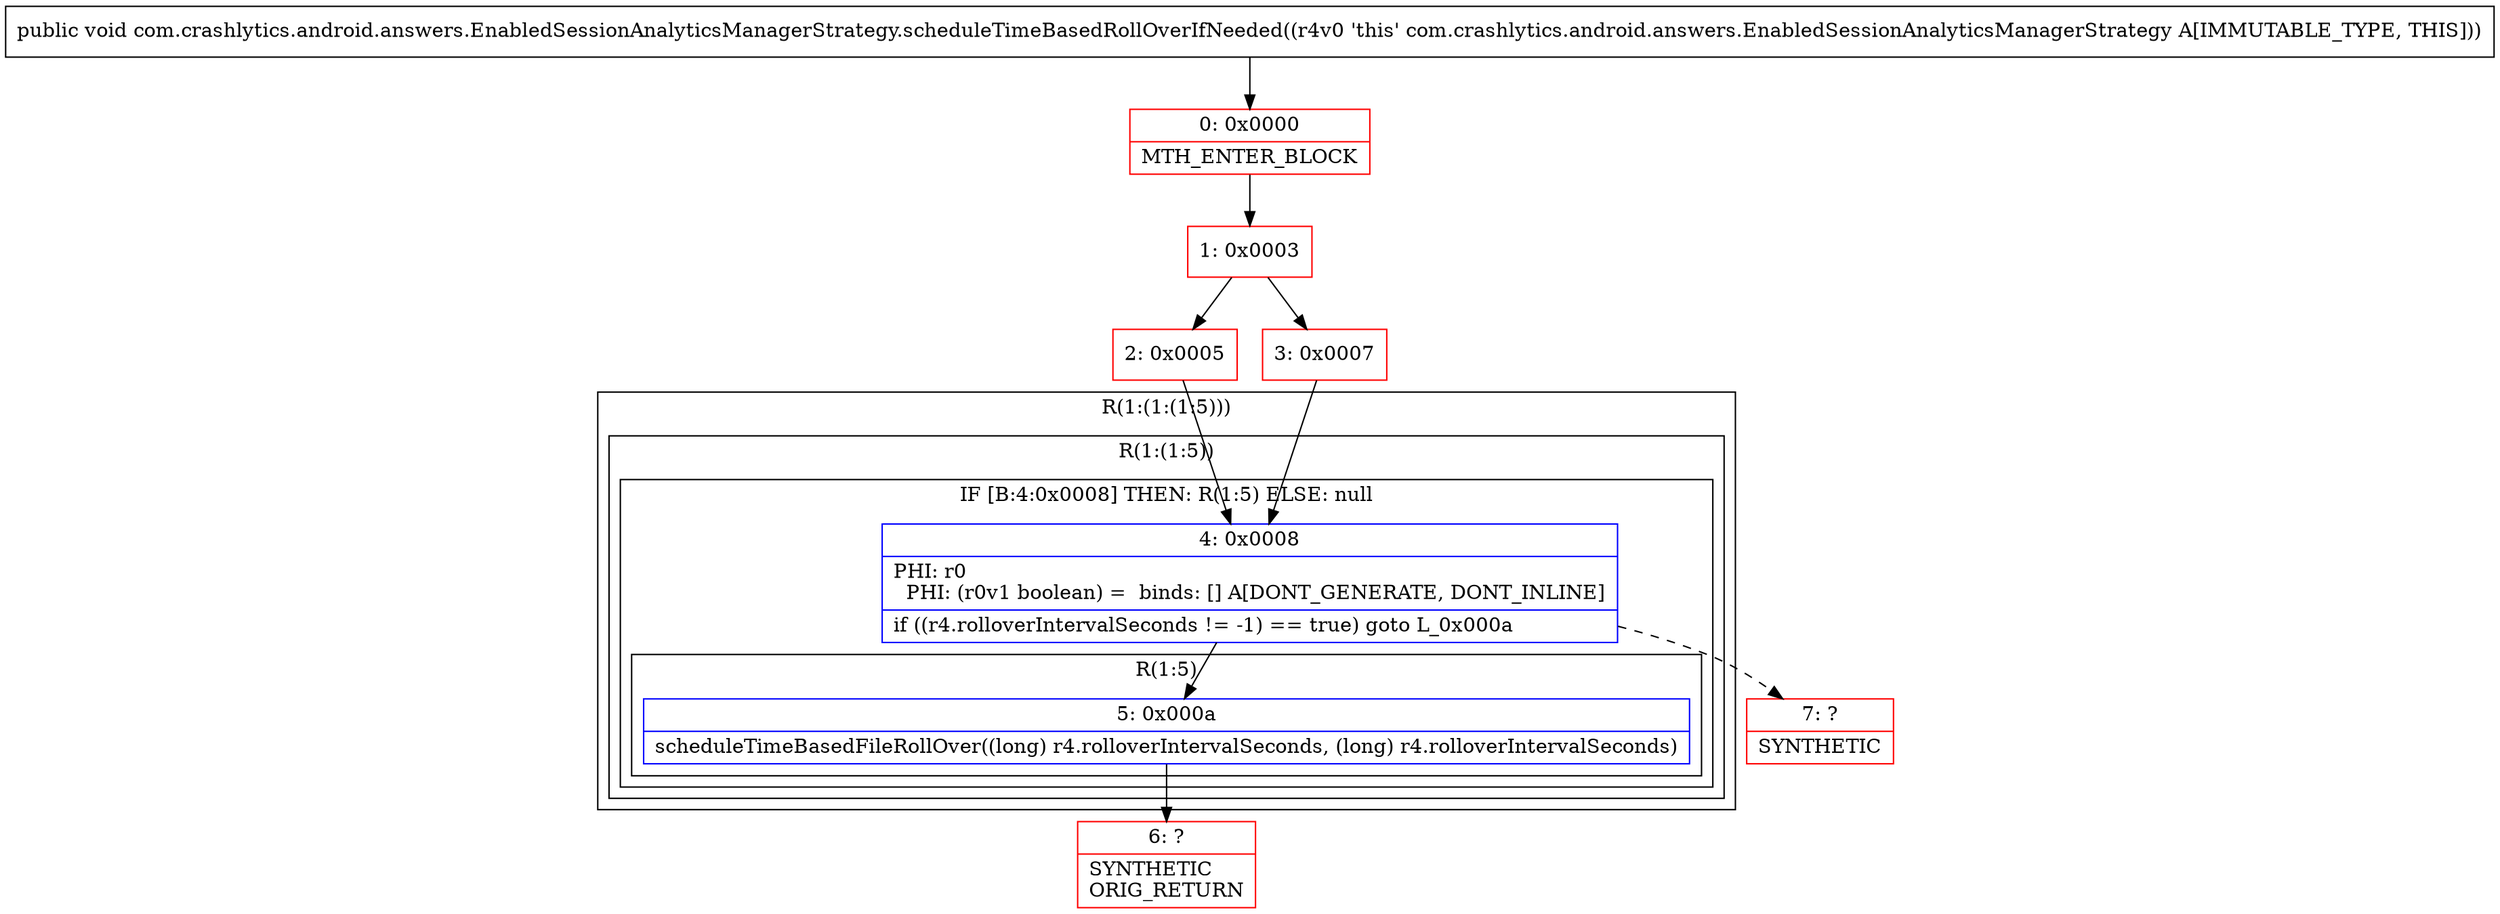 digraph "CFG forcom.crashlytics.android.answers.EnabledSessionAnalyticsManagerStrategy.scheduleTimeBasedRollOverIfNeeded()V" {
subgraph cluster_Region_1304553929 {
label = "R(1:(1:(1:5)))";
node [shape=record,color=blue];
subgraph cluster_Region_1836728089 {
label = "R(1:(1:5))";
node [shape=record,color=blue];
subgraph cluster_IfRegion_358574093 {
label = "IF [B:4:0x0008] THEN: R(1:5) ELSE: null";
node [shape=record,color=blue];
Node_4 [shape=record,label="{4\:\ 0x0008|PHI: r0 \l  PHI: (r0v1 boolean) =  binds: [] A[DONT_GENERATE, DONT_INLINE]\l|if ((r4.rolloverIntervalSeconds != \-1) == true) goto L_0x000a\l}"];
subgraph cluster_Region_825984978 {
label = "R(1:5)";
node [shape=record,color=blue];
Node_5 [shape=record,label="{5\:\ 0x000a|scheduleTimeBasedFileRollOver((long) r4.rolloverIntervalSeconds, (long) r4.rolloverIntervalSeconds)\l}"];
}
}
}
}
Node_0 [shape=record,color=red,label="{0\:\ 0x0000|MTH_ENTER_BLOCK\l}"];
Node_1 [shape=record,color=red,label="{1\:\ 0x0003}"];
Node_2 [shape=record,color=red,label="{2\:\ 0x0005}"];
Node_3 [shape=record,color=red,label="{3\:\ 0x0007}"];
Node_6 [shape=record,color=red,label="{6\:\ ?|SYNTHETIC\lORIG_RETURN\l}"];
Node_7 [shape=record,color=red,label="{7\:\ ?|SYNTHETIC\l}"];
MethodNode[shape=record,label="{public void com.crashlytics.android.answers.EnabledSessionAnalyticsManagerStrategy.scheduleTimeBasedRollOverIfNeeded((r4v0 'this' com.crashlytics.android.answers.EnabledSessionAnalyticsManagerStrategy A[IMMUTABLE_TYPE, THIS])) }"];
MethodNode -> Node_0;
Node_4 -> Node_5;
Node_4 -> Node_7[style=dashed];
Node_5 -> Node_6;
Node_0 -> Node_1;
Node_1 -> Node_2;
Node_1 -> Node_3;
Node_2 -> Node_4;
Node_3 -> Node_4;
}

